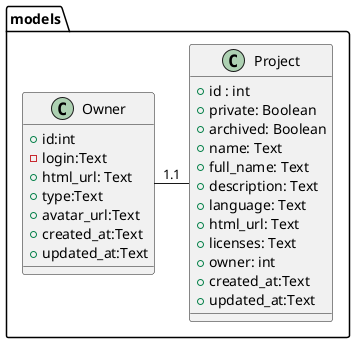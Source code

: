 @startuml


package models {
    class Owner{
        +id:int
        -login:Text
        +html_url: Text   
        +type:Text
        +avatar_url:Text
        +created_at:Text
        +updated_at:Text
    }

    class Project{
        +id : int
        +private: Boolean
        +archived: Boolean
        +name: Text
        +full_name: Text
        +description: Text
        +language: Text
        +html_url: Text
        +licenses: Text
        +owner: int
        +created_at:Text
        +updated_at:Text
    }
    Owner  - "1.1" Project
}
@enduml